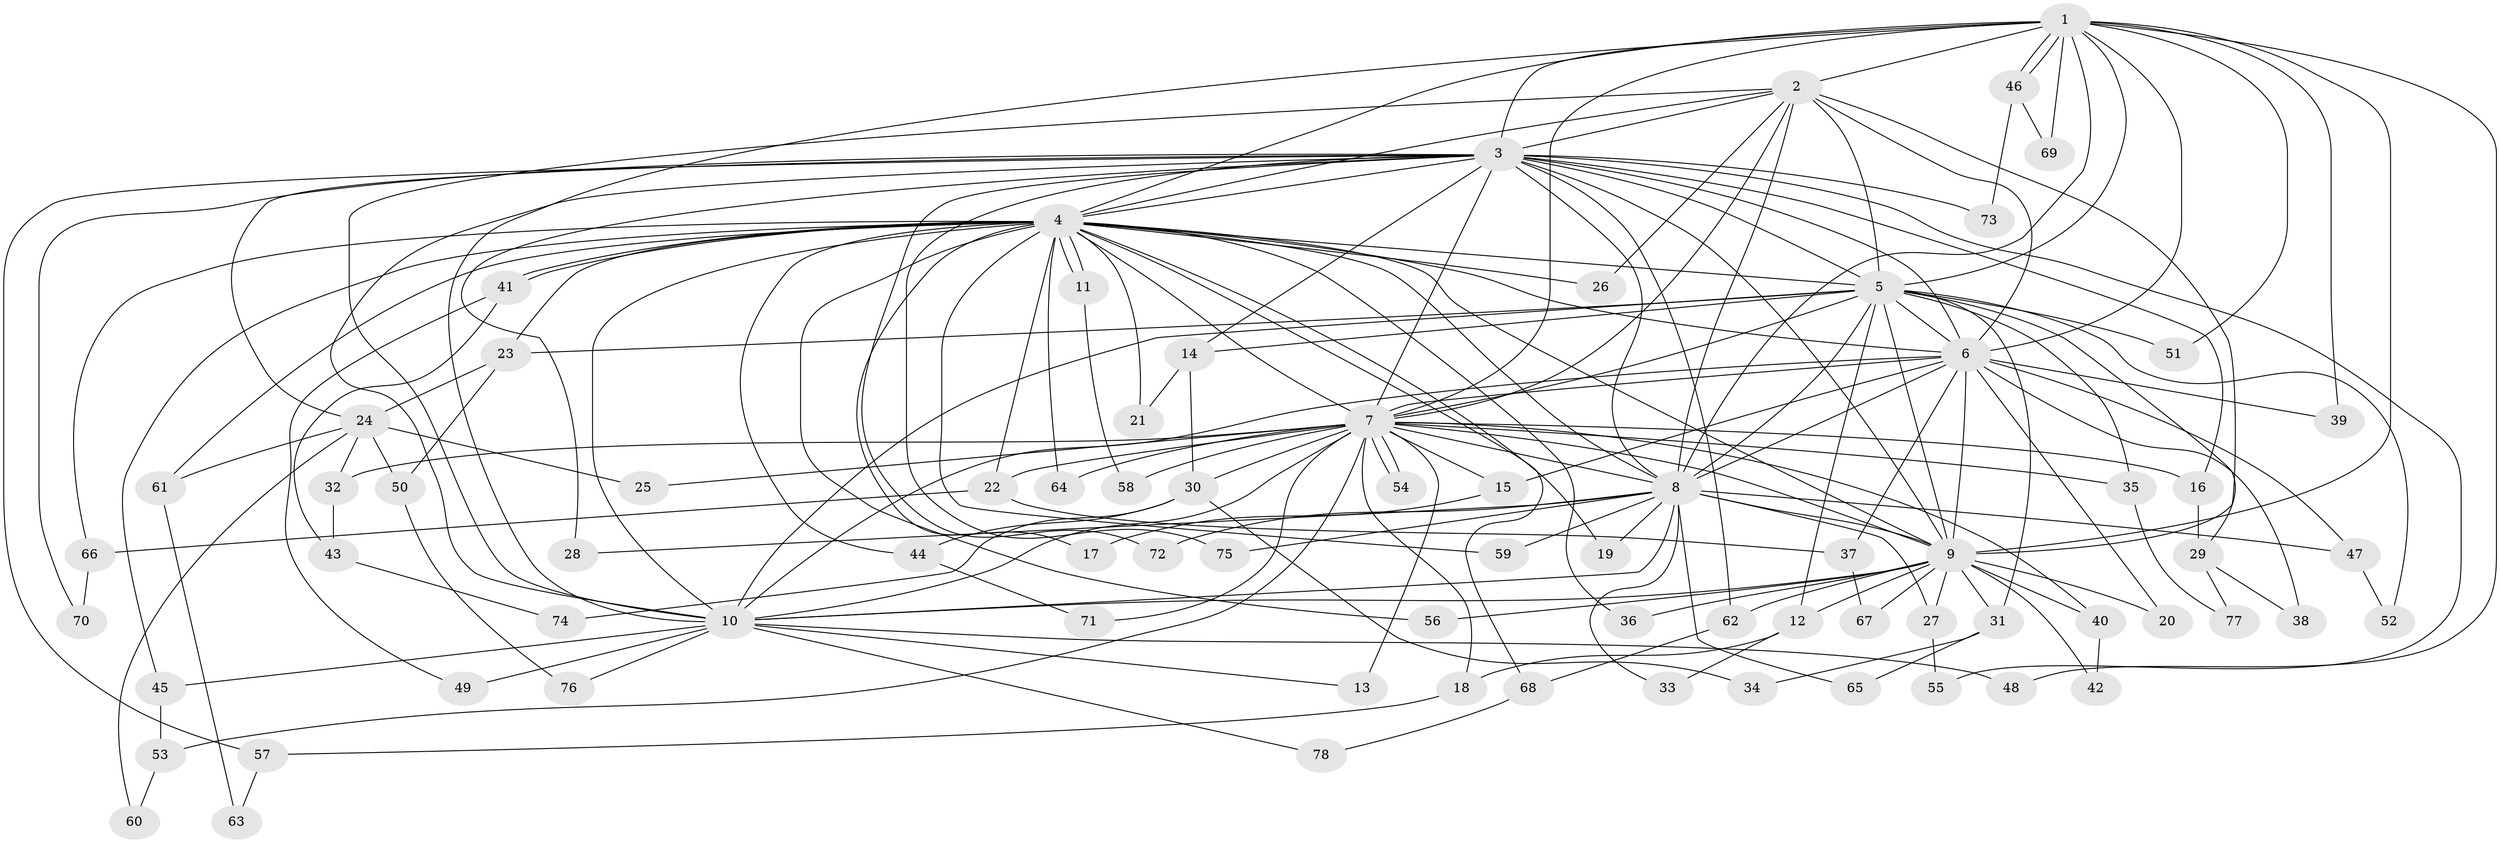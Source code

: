// Generated by graph-tools (version 1.1) at 2025/11/02/27/25 16:11:01]
// undirected, 78 vertices, 181 edges
graph export_dot {
graph [start="1"]
  node [color=gray90,style=filled];
  1;
  2;
  3;
  4;
  5;
  6;
  7;
  8;
  9;
  10;
  11;
  12;
  13;
  14;
  15;
  16;
  17;
  18;
  19;
  20;
  21;
  22;
  23;
  24;
  25;
  26;
  27;
  28;
  29;
  30;
  31;
  32;
  33;
  34;
  35;
  36;
  37;
  38;
  39;
  40;
  41;
  42;
  43;
  44;
  45;
  46;
  47;
  48;
  49;
  50;
  51;
  52;
  53;
  54;
  55;
  56;
  57;
  58;
  59;
  60;
  61;
  62;
  63;
  64;
  65;
  66;
  67;
  68;
  69;
  70;
  71;
  72;
  73;
  74;
  75;
  76;
  77;
  78;
  1 -- 2;
  1 -- 3;
  1 -- 4;
  1 -- 5;
  1 -- 6;
  1 -- 7;
  1 -- 8;
  1 -- 9;
  1 -- 10;
  1 -- 39;
  1 -- 46;
  1 -- 46;
  1 -- 48;
  1 -- 51;
  1 -- 69;
  2 -- 3;
  2 -- 4;
  2 -- 5;
  2 -- 6;
  2 -- 7;
  2 -- 8;
  2 -- 9;
  2 -- 10;
  2 -- 26;
  3 -- 4;
  3 -- 5;
  3 -- 6;
  3 -- 7;
  3 -- 8;
  3 -- 9;
  3 -- 10;
  3 -- 14;
  3 -- 16;
  3 -- 24;
  3 -- 28;
  3 -- 55;
  3 -- 57;
  3 -- 62;
  3 -- 70;
  3 -- 72;
  3 -- 73;
  3 -- 75;
  4 -- 5;
  4 -- 6;
  4 -- 7;
  4 -- 8;
  4 -- 9;
  4 -- 10;
  4 -- 11;
  4 -- 11;
  4 -- 17;
  4 -- 19;
  4 -- 21;
  4 -- 22;
  4 -- 23;
  4 -- 26;
  4 -- 36;
  4 -- 41;
  4 -- 41;
  4 -- 44;
  4 -- 45;
  4 -- 56;
  4 -- 59;
  4 -- 61;
  4 -- 64;
  4 -- 66;
  4 -- 68;
  5 -- 6;
  5 -- 7;
  5 -- 8;
  5 -- 9;
  5 -- 10;
  5 -- 12;
  5 -- 14;
  5 -- 23;
  5 -- 29;
  5 -- 31;
  5 -- 35;
  5 -- 51;
  5 -- 52;
  6 -- 7;
  6 -- 8;
  6 -- 9;
  6 -- 10;
  6 -- 15;
  6 -- 20;
  6 -- 37;
  6 -- 38;
  6 -- 39;
  6 -- 47;
  7 -- 8;
  7 -- 9;
  7 -- 10;
  7 -- 13;
  7 -- 15;
  7 -- 16;
  7 -- 18;
  7 -- 22;
  7 -- 25;
  7 -- 30;
  7 -- 32;
  7 -- 35;
  7 -- 40;
  7 -- 53;
  7 -- 54;
  7 -- 54;
  7 -- 58;
  7 -- 64;
  7 -- 71;
  8 -- 9;
  8 -- 10;
  8 -- 19;
  8 -- 27;
  8 -- 28;
  8 -- 33;
  8 -- 47;
  8 -- 59;
  8 -- 65;
  8 -- 72;
  8 -- 75;
  9 -- 10;
  9 -- 12;
  9 -- 20;
  9 -- 27;
  9 -- 31;
  9 -- 36;
  9 -- 40;
  9 -- 42;
  9 -- 56;
  9 -- 62;
  9 -- 67;
  10 -- 13;
  10 -- 45;
  10 -- 48;
  10 -- 49;
  10 -- 76;
  10 -- 78;
  11 -- 58;
  12 -- 18;
  12 -- 33;
  14 -- 21;
  14 -- 30;
  15 -- 17;
  16 -- 29;
  18 -- 57;
  22 -- 37;
  22 -- 66;
  23 -- 24;
  23 -- 50;
  24 -- 25;
  24 -- 32;
  24 -- 50;
  24 -- 60;
  24 -- 61;
  27 -- 55;
  29 -- 38;
  29 -- 77;
  30 -- 34;
  30 -- 44;
  30 -- 74;
  31 -- 34;
  31 -- 65;
  32 -- 43;
  35 -- 77;
  37 -- 67;
  40 -- 42;
  41 -- 43;
  41 -- 49;
  43 -- 74;
  44 -- 71;
  45 -- 53;
  46 -- 69;
  46 -- 73;
  47 -- 52;
  50 -- 76;
  53 -- 60;
  57 -- 63;
  61 -- 63;
  62 -- 68;
  66 -- 70;
  68 -- 78;
}
